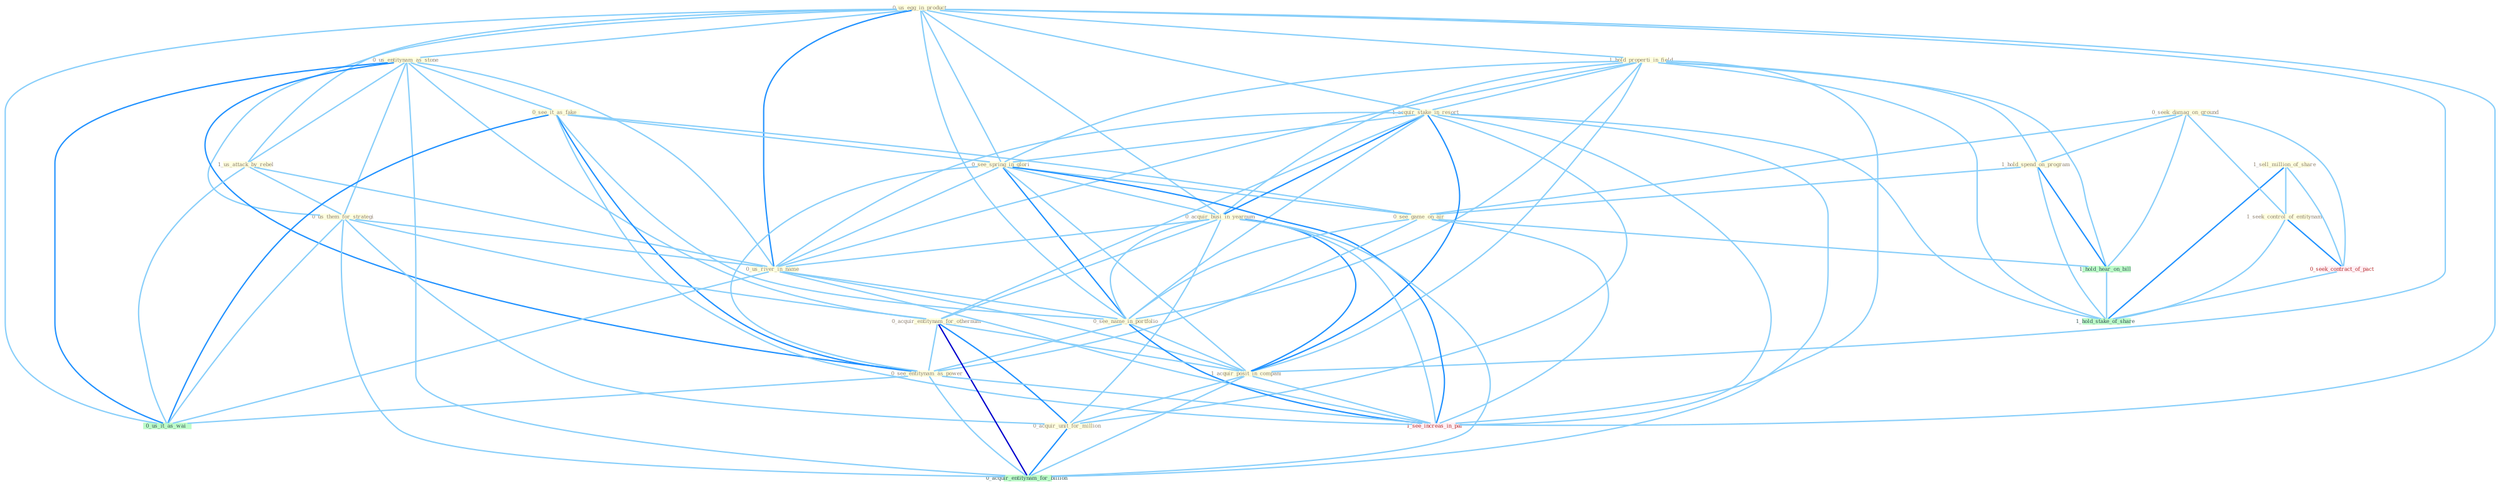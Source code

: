 Graph G{ 
    node
    [shape=polygon,style=filled,width=.5,height=.06,color="#BDFCC9",fixedsize=true,fontsize=4,
    fontcolor="#2f4f4f"];
    {node
    [color="#ffffe0", fontcolor="#8b7d6b"] "0_us_egg_in_product " "1_hold_properti_in_field " "0_us_entitynam_as_stone " "1_us_attack_by_rebel " "1_sell_million_of_share " "0_see_it_as_fake " "0_seek_damag_on_ground " "1_hold_spend_on_program " "1_seek_control_of_entitynam " "1_acquir_stake_in_resort " "0_see_spring_in_glori " "0_acquir_busi_in_yearnum " "0_us_them_for_strategi " "0_us_river_in_name " "0_see_game_on_air " "0_see_name_in_portfolio " "0_acquir_entitynam_for_othernum " "1_acquir_posit_in_compani " "0_see_entitynam_as_power " "0_acquir_unit_for_million "}
{node [color="#fff0f5", fontcolor="#b22222"] "0_seek_contract_of_pact " "1_see_increas_in_pai "}
edge [color="#B0E2FF"];

	"0_us_egg_in_product " -- "1_hold_properti_in_field " [w="1", color="#87cefa" ];
	"0_us_egg_in_product " -- "0_us_entitynam_as_stone " [w="1", color="#87cefa" ];
	"0_us_egg_in_product " -- "1_us_attack_by_rebel " [w="1", color="#87cefa" ];
	"0_us_egg_in_product " -- "1_acquir_stake_in_resort " [w="1", color="#87cefa" ];
	"0_us_egg_in_product " -- "0_see_spring_in_glori " [w="1", color="#87cefa" ];
	"0_us_egg_in_product " -- "0_acquir_busi_in_yearnum " [w="1", color="#87cefa" ];
	"0_us_egg_in_product " -- "0_us_them_for_strategi " [w="1", color="#87cefa" ];
	"0_us_egg_in_product " -- "0_us_river_in_name " [w="2", color="#1e90ff" , len=0.8];
	"0_us_egg_in_product " -- "0_see_name_in_portfolio " [w="1", color="#87cefa" ];
	"0_us_egg_in_product " -- "1_acquir_posit_in_compani " [w="1", color="#87cefa" ];
	"0_us_egg_in_product " -- "0_us_it_as_wai " [w="1", color="#87cefa" ];
	"0_us_egg_in_product " -- "1_see_increas_in_pai " [w="1", color="#87cefa" ];
	"1_hold_properti_in_field " -- "1_hold_spend_on_program " [w="1", color="#87cefa" ];
	"1_hold_properti_in_field " -- "1_acquir_stake_in_resort " [w="1", color="#87cefa" ];
	"1_hold_properti_in_field " -- "0_see_spring_in_glori " [w="1", color="#87cefa" ];
	"1_hold_properti_in_field " -- "0_acquir_busi_in_yearnum " [w="1", color="#87cefa" ];
	"1_hold_properti_in_field " -- "0_us_river_in_name " [w="1", color="#87cefa" ];
	"1_hold_properti_in_field " -- "0_see_name_in_portfolio " [w="1", color="#87cefa" ];
	"1_hold_properti_in_field " -- "1_acquir_posit_in_compani " [w="1", color="#87cefa" ];
	"1_hold_properti_in_field " -- "1_see_increas_in_pai " [w="1", color="#87cefa" ];
	"1_hold_properti_in_field " -- "1_hold_hear_on_bill " [w="1", color="#87cefa" ];
	"1_hold_properti_in_field " -- "1_hold_stake_of_share " [w="1", color="#87cefa" ];
	"0_us_entitynam_as_stone " -- "1_us_attack_by_rebel " [w="1", color="#87cefa" ];
	"0_us_entitynam_as_stone " -- "0_see_it_as_fake " [w="1", color="#87cefa" ];
	"0_us_entitynam_as_stone " -- "0_us_them_for_strategi " [w="1", color="#87cefa" ];
	"0_us_entitynam_as_stone " -- "0_us_river_in_name " [w="1", color="#87cefa" ];
	"0_us_entitynam_as_stone " -- "0_acquir_entitynam_for_othernum " [w="1", color="#87cefa" ];
	"0_us_entitynam_as_stone " -- "0_see_entitynam_as_power " [w="2", color="#1e90ff" , len=0.8];
	"0_us_entitynam_as_stone " -- "0_us_it_as_wai " [w="2", color="#1e90ff" , len=0.8];
	"0_us_entitynam_as_stone " -- "0_acquir_entitynam_for_billion " [w="1", color="#87cefa" ];
	"1_us_attack_by_rebel " -- "0_us_them_for_strategi " [w="1", color="#87cefa" ];
	"1_us_attack_by_rebel " -- "0_us_river_in_name " [w="1", color="#87cefa" ];
	"1_us_attack_by_rebel " -- "0_us_it_as_wai " [w="1", color="#87cefa" ];
	"1_sell_million_of_share " -- "1_seek_control_of_entitynam " [w="1", color="#87cefa" ];
	"1_sell_million_of_share " -- "0_seek_contract_of_pact " [w="1", color="#87cefa" ];
	"1_sell_million_of_share " -- "1_hold_stake_of_share " [w="2", color="#1e90ff" , len=0.8];
	"0_see_it_as_fake " -- "0_see_spring_in_glori " [w="1", color="#87cefa" ];
	"0_see_it_as_fake " -- "0_see_game_on_air " [w="1", color="#87cefa" ];
	"0_see_it_as_fake " -- "0_see_name_in_portfolio " [w="1", color="#87cefa" ];
	"0_see_it_as_fake " -- "0_see_entitynam_as_power " [w="2", color="#1e90ff" , len=0.8];
	"0_see_it_as_fake " -- "0_us_it_as_wai " [w="2", color="#1e90ff" , len=0.8];
	"0_see_it_as_fake " -- "1_see_increas_in_pai " [w="1", color="#87cefa" ];
	"0_seek_damag_on_ground " -- "1_hold_spend_on_program " [w="1", color="#87cefa" ];
	"0_seek_damag_on_ground " -- "1_seek_control_of_entitynam " [w="1", color="#87cefa" ];
	"0_seek_damag_on_ground " -- "0_see_game_on_air " [w="1", color="#87cefa" ];
	"0_seek_damag_on_ground " -- "0_seek_contract_of_pact " [w="1", color="#87cefa" ];
	"0_seek_damag_on_ground " -- "1_hold_hear_on_bill " [w="1", color="#87cefa" ];
	"1_hold_spend_on_program " -- "0_see_game_on_air " [w="1", color="#87cefa" ];
	"1_hold_spend_on_program " -- "1_hold_hear_on_bill " [w="2", color="#1e90ff" , len=0.8];
	"1_hold_spend_on_program " -- "1_hold_stake_of_share " [w="1", color="#87cefa" ];
	"1_seek_control_of_entitynam " -- "0_seek_contract_of_pact " [w="2", color="#1e90ff" , len=0.8];
	"1_seek_control_of_entitynam " -- "1_hold_stake_of_share " [w="1", color="#87cefa" ];
	"1_acquir_stake_in_resort " -- "0_see_spring_in_glori " [w="1", color="#87cefa" ];
	"1_acquir_stake_in_resort " -- "0_acquir_busi_in_yearnum " [w="2", color="#1e90ff" , len=0.8];
	"1_acquir_stake_in_resort " -- "0_us_river_in_name " [w="1", color="#87cefa" ];
	"1_acquir_stake_in_resort " -- "0_see_name_in_portfolio " [w="1", color="#87cefa" ];
	"1_acquir_stake_in_resort " -- "0_acquir_entitynam_for_othernum " [w="1", color="#87cefa" ];
	"1_acquir_stake_in_resort " -- "1_acquir_posit_in_compani " [w="2", color="#1e90ff" , len=0.8];
	"1_acquir_stake_in_resort " -- "0_acquir_unit_for_million " [w="1", color="#87cefa" ];
	"1_acquir_stake_in_resort " -- "0_acquir_entitynam_for_billion " [w="1", color="#87cefa" ];
	"1_acquir_stake_in_resort " -- "1_see_increas_in_pai " [w="1", color="#87cefa" ];
	"1_acquir_stake_in_resort " -- "1_hold_stake_of_share " [w="1", color="#87cefa" ];
	"0_see_spring_in_glori " -- "0_acquir_busi_in_yearnum " [w="1", color="#87cefa" ];
	"0_see_spring_in_glori " -- "0_us_river_in_name " [w="1", color="#87cefa" ];
	"0_see_spring_in_glori " -- "0_see_game_on_air " [w="1", color="#87cefa" ];
	"0_see_spring_in_glori " -- "0_see_name_in_portfolio " [w="2", color="#1e90ff" , len=0.8];
	"0_see_spring_in_glori " -- "1_acquir_posit_in_compani " [w="1", color="#87cefa" ];
	"0_see_spring_in_glori " -- "0_see_entitynam_as_power " [w="1", color="#87cefa" ];
	"0_see_spring_in_glori " -- "1_see_increas_in_pai " [w="2", color="#1e90ff" , len=0.8];
	"0_acquir_busi_in_yearnum " -- "0_us_river_in_name " [w="1", color="#87cefa" ];
	"0_acquir_busi_in_yearnum " -- "0_see_name_in_portfolio " [w="1", color="#87cefa" ];
	"0_acquir_busi_in_yearnum " -- "0_acquir_entitynam_for_othernum " [w="1", color="#87cefa" ];
	"0_acquir_busi_in_yearnum " -- "1_acquir_posit_in_compani " [w="2", color="#1e90ff" , len=0.8];
	"0_acquir_busi_in_yearnum " -- "0_acquir_unit_for_million " [w="1", color="#87cefa" ];
	"0_acquir_busi_in_yearnum " -- "0_acquir_entitynam_for_billion " [w="1", color="#87cefa" ];
	"0_acquir_busi_in_yearnum " -- "1_see_increas_in_pai " [w="1", color="#87cefa" ];
	"0_us_them_for_strategi " -- "0_us_river_in_name " [w="1", color="#87cefa" ];
	"0_us_them_for_strategi " -- "0_acquir_entitynam_for_othernum " [w="1", color="#87cefa" ];
	"0_us_them_for_strategi " -- "0_acquir_unit_for_million " [w="1", color="#87cefa" ];
	"0_us_them_for_strategi " -- "0_us_it_as_wai " [w="1", color="#87cefa" ];
	"0_us_them_for_strategi " -- "0_acquir_entitynam_for_billion " [w="1", color="#87cefa" ];
	"0_us_river_in_name " -- "0_see_name_in_portfolio " [w="1", color="#87cefa" ];
	"0_us_river_in_name " -- "1_acquir_posit_in_compani " [w="1", color="#87cefa" ];
	"0_us_river_in_name " -- "0_us_it_as_wai " [w="1", color="#87cefa" ];
	"0_us_river_in_name " -- "1_see_increas_in_pai " [w="1", color="#87cefa" ];
	"0_see_game_on_air " -- "0_see_name_in_portfolio " [w="1", color="#87cefa" ];
	"0_see_game_on_air " -- "0_see_entitynam_as_power " [w="1", color="#87cefa" ];
	"0_see_game_on_air " -- "1_see_increas_in_pai " [w="1", color="#87cefa" ];
	"0_see_game_on_air " -- "1_hold_hear_on_bill " [w="1", color="#87cefa" ];
	"0_see_name_in_portfolio " -- "1_acquir_posit_in_compani " [w="1", color="#87cefa" ];
	"0_see_name_in_portfolio " -- "0_see_entitynam_as_power " [w="1", color="#87cefa" ];
	"0_see_name_in_portfolio " -- "1_see_increas_in_pai " [w="2", color="#1e90ff" , len=0.8];
	"0_acquir_entitynam_for_othernum " -- "1_acquir_posit_in_compani " [w="1", color="#87cefa" ];
	"0_acquir_entitynam_for_othernum " -- "0_see_entitynam_as_power " [w="1", color="#87cefa" ];
	"0_acquir_entitynam_for_othernum " -- "0_acquir_unit_for_million " [w="2", color="#1e90ff" , len=0.8];
	"0_acquir_entitynam_for_othernum " -- "0_acquir_entitynam_for_billion " [w="3", color="#0000cd" , len=0.6];
	"1_acquir_posit_in_compani " -- "0_acquir_unit_for_million " [w="1", color="#87cefa" ];
	"1_acquir_posit_in_compani " -- "0_acquir_entitynam_for_billion " [w="1", color="#87cefa" ];
	"1_acquir_posit_in_compani " -- "1_see_increas_in_pai " [w="1", color="#87cefa" ];
	"0_see_entitynam_as_power " -- "0_us_it_as_wai " [w="1", color="#87cefa" ];
	"0_see_entitynam_as_power " -- "0_acquir_entitynam_for_billion " [w="1", color="#87cefa" ];
	"0_see_entitynam_as_power " -- "1_see_increas_in_pai " [w="1", color="#87cefa" ];
	"0_acquir_unit_for_million " -- "0_acquir_entitynam_for_billion " [w="2", color="#1e90ff" , len=0.8];
	"0_seek_contract_of_pact " -- "1_hold_stake_of_share " [w="1", color="#87cefa" ];
	"1_hold_hear_on_bill " -- "1_hold_stake_of_share " [w="1", color="#87cefa" ];
}